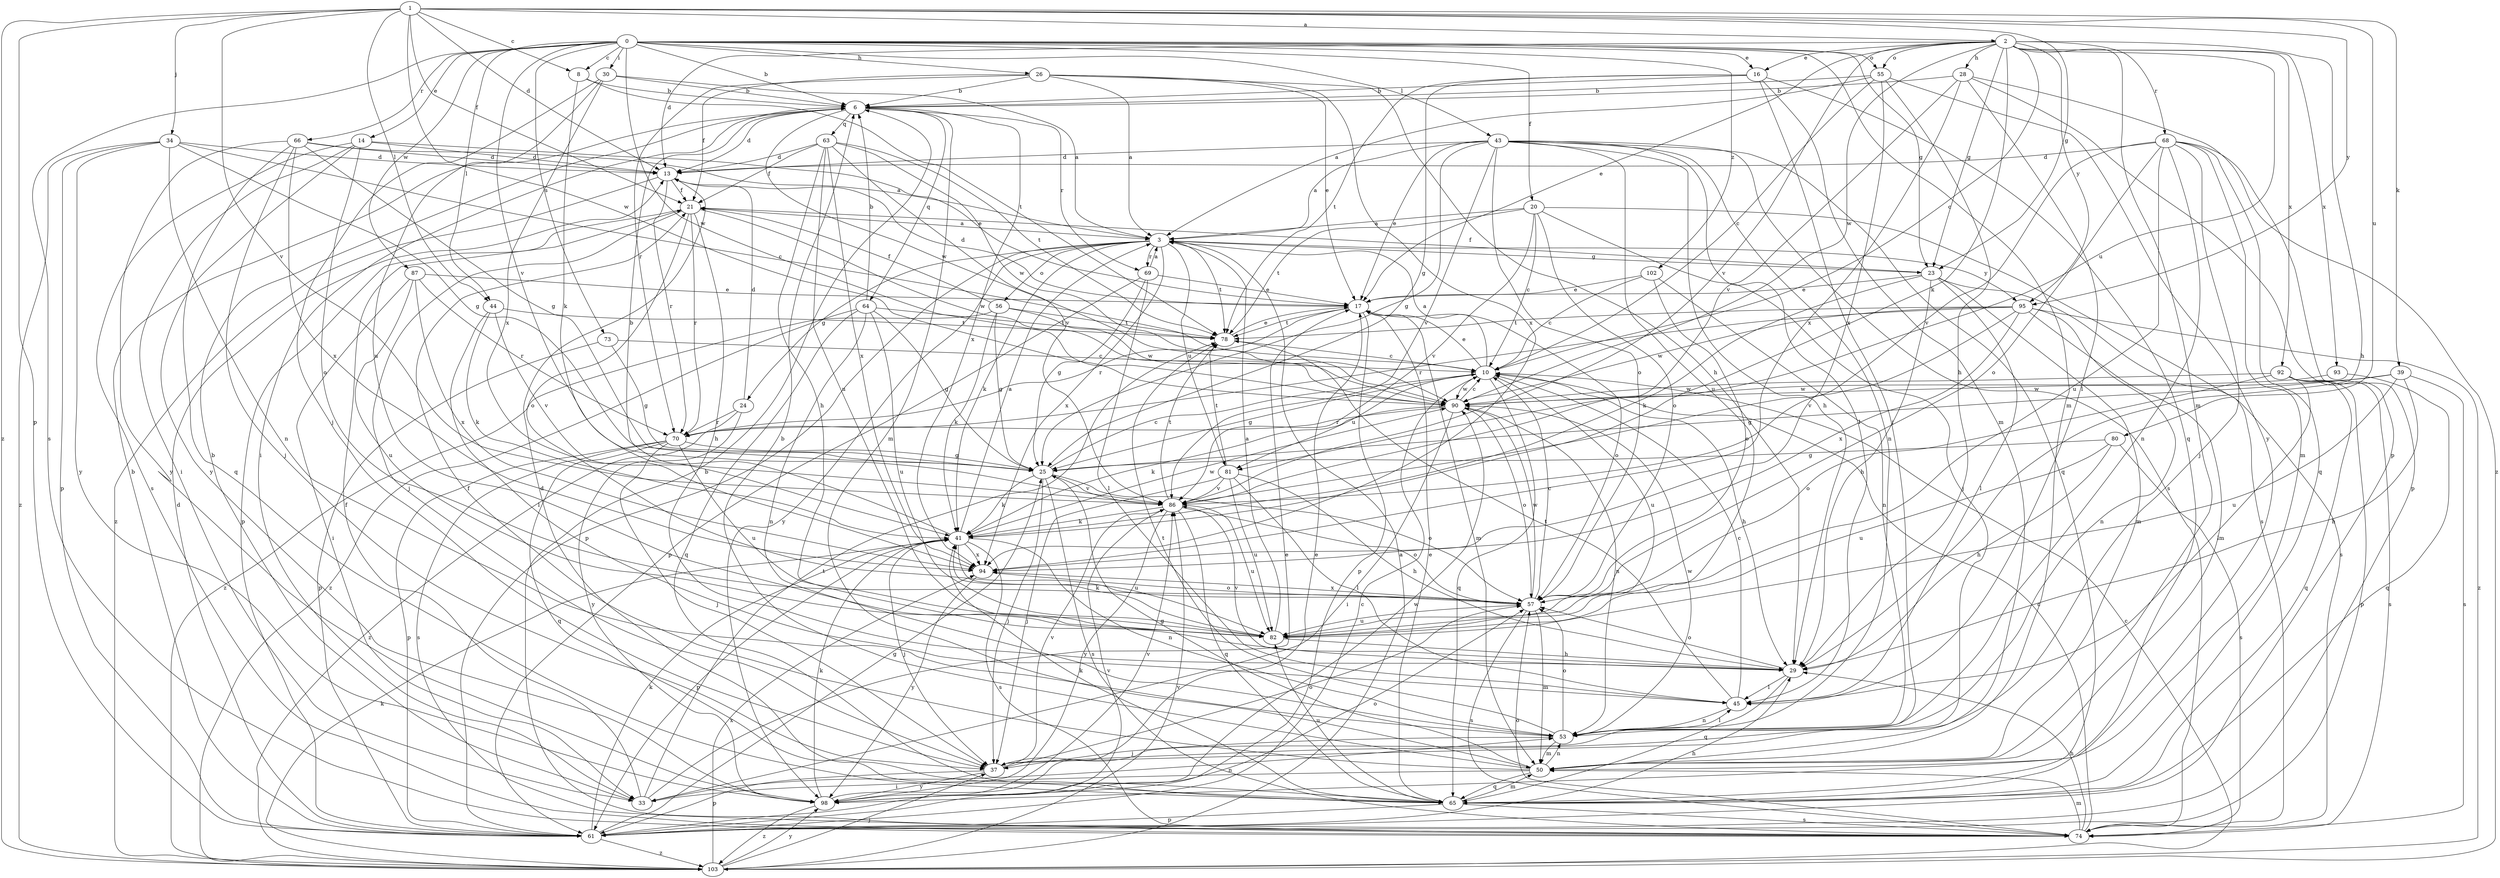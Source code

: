 strict digraph  {
0;
1;
2;
3;
6;
8;
10;
13;
14;
16;
17;
20;
21;
23;
24;
25;
26;
28;
29;
30;
33;
34;
37;
39;
41;
43;
44;
45;
50;
53;
55;
56;
57;
61;
63;
64;
65;
66;
68;
69;
70;
73;
74;
78;
80;
81;
82;
86;
87;
90;
92;
93;
94;
95;
98;
102;
103;
0 -> 6  [label=b];
0 -> 8  [label=c];
0 -> 14  [label=e];
0 -> 16  [label=e];
0 -> 20  [label=f];
0 -> 23  [label=g];
0 -> 26  [label=h];
0 -> 30  [label=i];
0 -> 43  [label=l];
0 -> 44  [label=l];
0 -> 50  [label=m];
0 -> 55  [label=o];
0 -> 66  [label=r];
0 -> 73  [label=s];
0 -> 74  [label=s];
0 -> 86  [label=v];
0 -> 87  [label=w];
0 -> 90  [label=w];
0 -> 102  [label=z];
1 -> 2  [label=a];
1 -> 8  [label=c];
1 -> 13  [label=d];
1 -> 21  [label=f];
1 -> 23  [label=g];
1 -> 34  [label=j];
1 -> 39  [label=k];
1 -> 44  [label=l];
1 -> 61  [label=p];
1 -> 80  [label=u];
1 -> 86  [label=v];
1 -> 90  [label=w];
1 -> 95  [label=y];
1 -> 103  [label=z];
2 -> 10  [label=c];
2 -> 13  [label=d];
2 -> 16  [label=e];
2 -> 17  [label=e];
2 -> 23  [label=g];
2 -> 28  [label=h];
2 -> 29  [label=h];
2 -> 41  [label=k];
2 -> 50  [label=m];
2 -> 55  [label=o];
2 -> 68  [label=r];
2 -> 81  [label=u];
2 -> 86  [label=v];
2 -> 90  [label=w];
2 -> 92  [label=x];
2 -> 93  [label=x];
2 -> 95  [label=y];
3 -> 23  [label=g];
3 -> 24  [label=g];
3 -> 41  [label=k];
3 -> 56  [label=o];
3 -> 61  [label=p];
3 -> 69  [label=r];
3 -> 78  [label=t];
3 -> 81  [label=u];
3 -> 94  [label=x];
3 -> 95  [label=y];
3 -> 98  [label=y];
6 -> 13  [label=d];
6 -> 33  [label=i];
6 -> 50  [label=m];
6 -> 63  [label=q];
6 -> 64  [label=q];
6 -> 69  [label=r];
6 -> 90  [label=w];
6 -> 94  [label=x];
8 -> 6  [label=b];
8 -> 41  [label=k];
8 -> 78  [label=t];
10 -> 3  [label=a];
10 -> 17  [label=e];
10 -> 25  [label=g];
10 -> 29  [label=h];
10 -> 65  [label=q];
10 -> 81  [label=u];
10 -> 82  [label=u];
10 -> 90  [label=w];
13 -> 21  [label=f];
13 -> 70  [label=r];
13 -> 103  [label=z];
14 -> 13  [label=d];
14 -> 17  [label=e];
14 -> 33  [label=i];
14 -> 57  [label=o];
14 -> 74  [label=s];
14 -> 98  [label=y];
16 -> 6  [label=b];
16 -> 25  [label=g];
16 -> 37  [label=j];
16 -> 50  [label=m];
16 -> 65  [label=q];
16 -> 78  [label=t];
17 -> 13  [label=d];
17 -> 50  [label=m];
17 -> 57  [label=o];
17 -> 61  [label=p];
17 -> 70  [label=r];
17 -> 78  [label=t];
20 -> 3  [label=a];
20 -> 10  [label=c];
20 -> 37  [label=j];
20 -> 57  [label=o];
20 -> 74  [label=s];
20 -> 78  [label=t];
20 -> 86  [label=v];
21 -> 3  [label=a];
21 -> 29  [label=h];
21 -> 37  [label=j];
21 -> 57  [label=o];
21 -> 61  [label=p];
21 -> 70  [label=r];
21 -> 90  [label=w];
23 -> 17  [label=e];
23 -> 21  [label=f];
23 -> 29  [label=h];
23 -> 41  [label=k];
23 -> 45  [label=l];
23 -> 50  [label=m];
23 -> 74  [label=s];
24 -> 13  [label=d];
24 -> 70  [label=r];
24 -> 98  [label=y];
24 -> 103  [label=z];
25 -> 10  [label=c];
25 -> 37  [label=j];
25 -> 41  [label=k];
25 -> 57  [label=o];
25 -> 74  [label=s];
25 -> 86  [label=v];
26 -> 3  [label=a];
26 -> 6  [label=b];
26 -> 17  [label=e];
26 -> 21  [label=f];
26 -> 29  [label=h];
26 -> 70  [label=r];
26 -> 94  [label=x];
28 -> 6  [label=b];
28 -> 45  [label=l];
28 -> 61  [label=p];
28 -> 86  [label=v];
28 -> 94  [label=x];
28 -> 103  [label=z];
29 -> 45  [label=l];
29 -> 57  [label=o];
29 -> 65  [label=q];
29 -> 86  [label=v];
30 -> 3  [label=a];
30 -> 6  [label=b];
30 -> 37  [label=j];
30 -> 82  [label=u];
30 -> 94  [label=x];
33 -> 6  [label=b];
33 -> 17  [label=e];
33 -> 21  [label=f];
33 -> 53  [label=n];
33 -> 78  [label=t];
34 -> 10  [label=c];
34 -> 13  [label=d];
34 -> 25  [label=g];
34 -> 53  [label=n];
34 -> 61  [label=p];
34 -> 98  [label=y];
34 -> 103  [label=z];
37 -> 57  [label=o];
37 -> 61  [label=p];
37 -> 86  [label=v];
37 -> 98  [label=y];
39 -> 25  [label=g];
39 -> 29  [label=h];
39 -> 74  [label=s];
39 -> 82  [label=u];
39 -> 90  [label=w];
41 -> 3  [label=a];
41 -> 6  [label=b];
41 -> 37  [label=j];
41 -> 53  [label=n];
41 -> 61  [label=p];
41 -> 74  [label=s];
41 -> 82  [label=u];
41 -> 90  [label=w];
41 -> 94  [label=x];
43 -> 3  [label=a];
43 -> 13  [label=d];
43 -> 17  [label=e];
43 -> 25  [label=g];
43 -> 29  [label=h];
43 -> 45  [label=l];
43 -> 53  [label=n];
43 -> 57  [label=o];
43 -> 65  [label=q];
43 -> 74  [label=s];
43 -> 82  [label=u];
43 -> 86  [label=v];
44 -> 41  [label=k];
44 -> 45  [label=l];
44 -> 78  [label=t];
44 -> 86  [label=v];
45 -> 10  [label=c];
45 -> 53  [label=n];
45 -> 78  [label=t];
50 -> 6  [label=b];
50 -> 21  [label=f];
50 -> 25  [label=g];
50 -> 33  [label=i];
50 -> 53  [label=n];
50 -> 65  [label=q];
53 -> 37  [label=j];
53 -> 45  [label=l];
53 -> 50  [label=m];
53 -> 57  [label=o];
53 -> 78  [label=t];
53 -> 90  [label=w];
55 -> 3  [label=a];
55 -> 6  [label=b];
55 -> 10  [label=c];
55 -> 29  [label=h];
55 -> 94  [label=x];
55 -> 98  [label=y];
56 -> 21  [label=f];
56 -> 25  [label=g];
56 -> 41  [label=k];
56 -> 78  [label=t];
56 -> 90  [label=w];
56 -> 103  [label=z];
57 -> 10  [label=c];
57 -> 50  [label=m];
57 -> 74  [label=s];
57 -> 82  [label=u];
57 -> 90  [label=w];
57 -> 94  [label=x];
61 -> 6  [label=b];
61 -> 10  [label=c];
61 -> 13  [label=d];
61 -> 25  [label=g];
61 -> 29  [label=h];
61 -> 41  [label=k];
61 -> 86  [label=v];
61 -> 103  [label=z];
63 -> 13  [label=d];
63 -> 21  [label=f];
63 -> 29  [label=h];
63 -> 78  [label=t];
63 -> 82  [label=u];
63 -> 86  [label=v];
63 -> 90  [label=w];
63 -> 94  [label=x];
64 -> 6  [label=b];
64 -> 25  [label=g];
64 -> 53  [label=n];
64 -> 65  [label=q];
64 -> 78  [label=t];
64 -> 82  [label=u];
64 -> 103  [label=z];
65 -> 13  [label=d];
65 -> 17  [label=e];
65 -> 41  [label=k];
65 -> 50  [label=m];
65 -> 61  [label=p];
65 -> 74  [label=s];
65 -> 82  [label=u];
66 -> 3  [label=a];
66 -> 13  [label=d];
66 -> 25  [label=g];
66 -> 37  [label=j];
66 -> 65  [label=q];
66 -> 94  [label=x];
66 -> 98  [label=y];
68 -> 13  [label=d];
68 -> 37  [label=j];
68 -> 50  [label=m];
68 -> 53  [label=n];
68 -> 57  [label=o];
68 -> 61  [label=p];
68 -> 65  [label=q];
68 -> 82  [label=u];
68 -> 86  [label=v];
69 -> 3  [label=a];
69 -> 17  [label=e];
69 -> 25  [label=g];
69 -> 45  [label=l];
69 -> 61  [label=p];
70 -> 25  [label=g];
70 -> 37  [label=j];
70 -> 61  [label=p];
70 -> 65  [label=q];
70 -> 74  [label=s];
70 -> 82  [label=u];
73 -> 10  [label=c];
73 -> 25  [label=g];
73 -> 61  [label=p];
74 -> 6  [label=b];
74 -> 10  [label=c];
74 -> 29  [label=h];
74 -> 50  [label=m];
74 -> 57  [label=o];
78 -> 10  [label=c];
78 -> 17  [label=e];
80 -> 25  [label=g];
80 -> 29  [label=h];
80 -> 74  [label=s];
80 -> 82  [label=u];
81 -> 29  [label=h];
81 -> 37  [label=j];
81 -> 45  [label=l];
81 -> 78  [label=t];
81 -> 82  [label=u];
81 -> 86  [label=v];
82 -> 3  [label=a];
82 -> 29  [label=h];
82 -> 41  [label=k];
86 -> 41  [label=k];
86 -> 57  [label=o];
86 -> 65  [label=q];
86 -> 78  [label=t];
86 -> 82  [label=u];
86 -> 98  [label=y];
87 -> 17  [label=e];
87 -> 33  [label=i];
87 -> 70  [label=r];
87 -> 82  [label=u];
87 -> 94  [label=x];
90 -> 10  [label=c];
90 -> 33  [label=i];
90 -> 41  [label=k];
90 -> 53  [label=n];
90 -> 57  [label=o];
90 -> 70  [label=r];
92 -> 45  [label=l];
92 -> 57  [label=o];
92 -> 61  [label=p];
92 -> 65  [label=q];
92 -> 74  [label=s];
92 -> 90  [label=w];
93 -> 65  [label=q];
93 -> 90  [label=w];
94 -> 57  [label=o];
94 -> 98  [label=y];
95 -> 50  [label=m];
95 -> 53  [label=n];
95 -> 70  [label=r];
95 -> 78  [label=t];
95 -> 86  [label=v];
95 -> 90  [label=w];
95 -> 94  [label=x];
95 -> 103  [label=z];
98 -> 17  [label=e];
98 -> 41  [label=k];
98 -> 57  [label=o];
98 -> 86  [label=v];
98 -> 90  [label=w];
98 -> 103  [label=z];
102 -> 10  [label=c];
102 -> 17  [label=e];
102 -> 53  [label=n];
102 -> 57  [label=o];
103 -> 3  [label=a];
103 -> 10  [label=c];
103 -> 37  [label=j];
103 -> 41  [label=k];
103 -> 86  [label=v];
103 -> 94  [label=x];
103 -> 98  [label=y];
}
